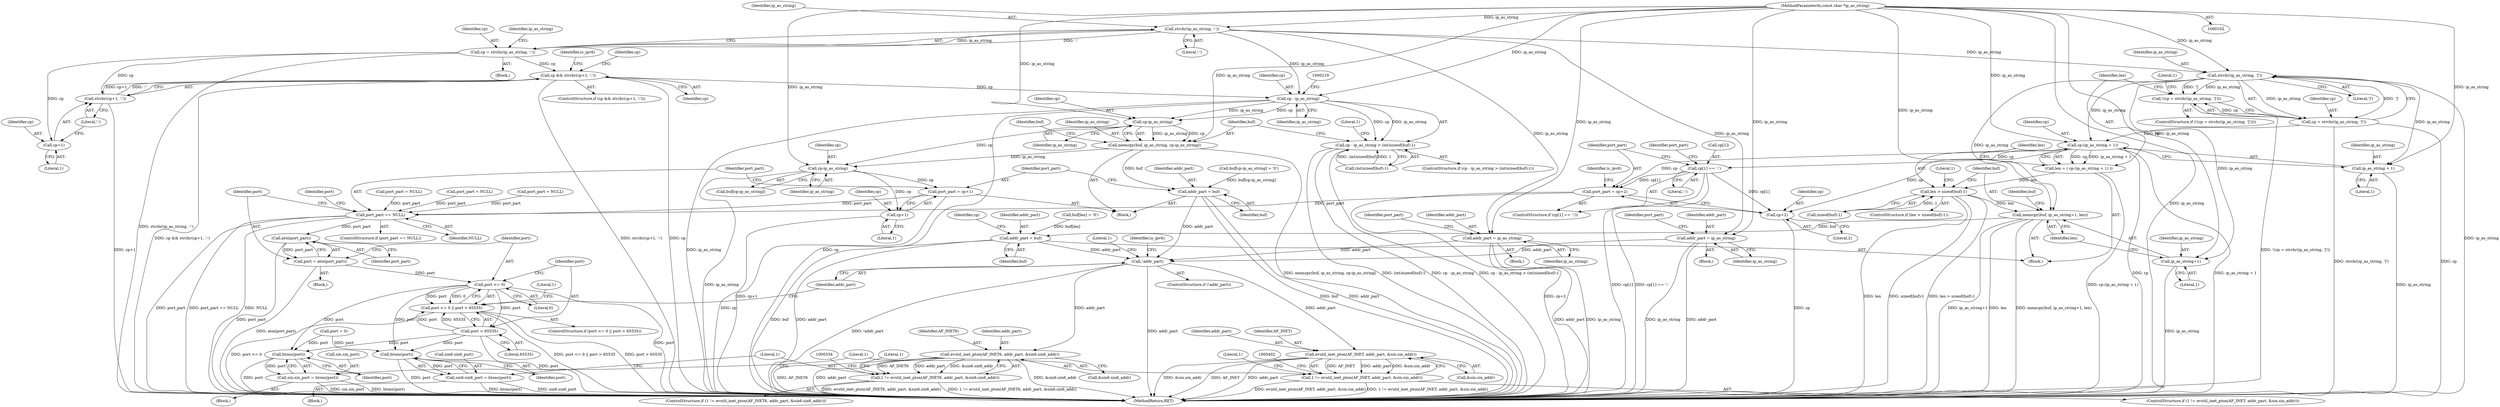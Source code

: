 digraph "0_libevent_329acc18a0768c21ba22522f01a5c7f46cacc4d5@API" {
"1000115" [label="(Call,strchr(ip_as_string, ':'))"];
"1000103" [label="(MethodParameterIn,const char *ip_as_string)"];
"1000113" [label="(Call,cp = strchr(ip_as_string, ':'))"];
"1000188" [label="(Call,cp && strchr(cp+1, ':'))"];
"1000214" [label="(Call,cp - ip_as_string)"];
"1000213" [label="(Call,cp - ip_as_string > (int)sizeof(buf)-1)"];
"1000230" [label="(Call,cp-ip_as_string)"];
"1000227" [label="(Call,memcpy(buf, ip_as_string, cp-ip_as_string))"];
"1000236" [label="(Call,cp-ip_as_string)"];
"1000243" [label="(Call,port_part = cp+1)"];
"1000260" [label="(Call,port_part == NULL)"];
"1000271" [label="(Call,atoi(port_part))"];
"1000269" [label="(Call,port = atoi(port_part))"];
"1000275" [label="(Call,port <= 0)"];
"1000274" [label="(Call,port <= 0 || port > 65535)"];
"1000278" [label="(Call,port > 65535)"];
"1000316" [label="(Call,htons(port))"];
"1000312" [label="(Call,sin6.sin6_port = htons(port))"];
"1000384" [label="(Call,htons(port))"];
"1000380" [label="(Call,sin.sin_port = htons(port))"];
"1000245" [label="(Call,cp+1)"];
"1000240" [label="(Call,addr_part = buf)"];
"1000286" [label="(Call,!addr_part)"];
"1000321" [label="(Call,evutil_inet_pton(AF_INET6, addr_part, &sin6.sin6_addr))"];
"1000319" [label="(Call,1 != evutil_inet_pton(AF_INET6, addr_part, &sin6.sin6_addr))"];
"1000389" [label="(Call,evutil_inet_pton(AF_INET, addr_part, &sin.sin_addr))"];
"1000387" [label="(Call,1 != evutil_inet_pton(AF_INET, addr_part, &sin.sin_addr))"];
"1000190" [label="(Call,strchr(cp+1, ':'))"];
"1000191" [label="(Call,cp+1)"];
"1000129" [label="(Call,strchr(ip_as_string, ']'))"];
"1000126" [label="(Call,!(cp = strchr(ip_as_string, ']')))"];
"1000127" [label="(Call,cp = strchr(ip_as_string, ']'))"];
"1000138" [label="(Call,cp-(ip_as_string + 1))"];
"1000136" [label="(Call,len = ( cp-(ip_as_string + 1) ))"];
"1000144" [label="(Call,len > sizeof(buf)-1)"];
"1000154" [label="(Call,memcpy(buf, ip_as_string+1, len))"];
"1000165" [label="(Call,addr_part = buf)"];
"1000169" [label="(Call,cp[1] == ':')"];
"1000174" [label="(Call,port_part = cp+2)"];
"1000176" [label="(Call,cp+2)"];
"1000140" [label="(Call,ip_as_string + 1)"];
"1000156" [label="(Call,ip_as_string+1)"];
"1000199" [label="(Call,addr_part = ip_as_string)"];
"1000250" [label="(Call,addr_part = ip_as_string)"];
"1000192" [label="(Identifier,cp)"];
"1000174" [label="(Call,port_part = cp+2)"];
"1000317" [label="(Identifier,port)"];
"1000187" [label="(ControlStructure,if (cp && strchr(cp+1, ':')))"];
"1000265" [label="(Identifier,port)"];
"1000106" [label="(Block,)"];
"1000194" [label="(Literal,':')"];
"1000126" [label="(Call,!(cp = strchr(ip_as_string, ']')))"];
"1000387" [label="(Call,1 != evutil_inet_pton(AF_INET, addr_part, &sin.sin_addr))"];
"1000175" [label="(Identifier,port_part)"];
"1000322" [label="(Identifier,AF_INET6)"];
"1000277" [label="(Literal,0)"];
"1000246" [label="(Identifier,cp)"];
"1000178" [label="(Literal,2)"];
"1000146" [label="(Call,sizeof(buf)-1)"];
"1000290" [label="(Literal,1)"];
"1000269" [label="(Call,port = atoi(port_part))"];
"1000361" [label="(Block,)"];
"1000381" [label="(Call,sin.sin_port)"];
"1000123" [label="(Block,)"];
"1000144" [label="(Call,len > sizeof(buf)-1)"];
"1000156" [label="(Call,ip_as_string+1)"];
"1000386" [label="(ControlStructure,if (1 != evutil_inet_pton(AF_INET, addr_part, &sin.sin_addr)))"];
"1000216" [label="(Identifier,ip_as_string)"];
"1000286" [label="(Call,!addr_part)"];
"1000165" [label="(Call,addr_part = buf)"];
"1000213" [label="(Call,cp - ip_as_string > (int)sizeof(buf)-1)"];
"1000287" [label="(Identifier,addr_part)"];
"1000259" [label="(ControlStructure,if (port_part == NULL))"];
"1000208" [label="(Block,)"];
"1000202" [label="(Call,port_part = NULL)"];
"1000168" [label="(ControlStructure,if (cp[1] == ':'))"];
"1000252" [label="(Identifier,ip_as_string)"];
"1000247" [label="(Literal,1)"];
"1000217" [label="(Call,(int)sizeof(buf)-1)"];
"1000117" [label="(Literal,':')"];
"1000176" [label="(Call,cp+2)"];
"1000139" [label="(Identifier,cp)"];
"1000145" [label="(Identifier,len)"];
"1000127" [label="(Call,cp = strchr(ip_as_string, ']'))"];
"1000249" [label="(Block,)"];
"1000128" [label="(Identifier,cp)"];
"1000391" [label="(Identifier,addr_part)"];
"1000274" [label="(Call,port <= 0 || port > 65535)"];
"1000271" [label="(Call,atoi(port_part))"];
"1000243" [label="(Call,port_part = cp+1)"];
"1000158" [label="(Literal,1)"];
"1000313" [label="(Call,sin6.sin6_port)"];
"1000392" [label="(Call,&sin.sin_addr)"];
"1000199" [label="(Call,addr_part = ip_as_string)"];
"1000264" [label="(Call,port = 0)"];
"1000212" [label="(ControlStructure,if (cp - ip_as_string > (int)sizeof(buf)-1))"];
"1000280" [label="(Literal,65535)"];
"1000190" [label="(Call,strchr(cp+1, ':'))"];
"1000384" [label="(Call,htons(port))"];
"1000200" [label="(Identifier,addr_part)"];
"1000388" [label="(Literal,1)"];
"1000197" [label="(Identifier,is_ipv6)"];
"1000279" [label="(Identifier,port)"];
"1000240" [label="(Call,addr_part = buf)"];
"1000285" [label="(ControlStructure,if (!addr_part))"];
"1000312" [label="(Call,sin6.sin6_port = htons(port))"];
"1000235" [label="(Identifier,buf)"];
"1000278" [label="(Call,port > 65535)"];
"1000380" [label="(Call,sin.sin_port = htons(port))"];
"1000143" [label="(ControlStructure,if (len > sizeof(buf)-1))"];
"1000162" [label="(Identifier,buf)"];
"1000171" [label="(Identifier,cp)"];
"1000231" [label="(Identifier,cp)"];
"1000140" [label="(Call,ip_as_string + 1)"];
"1000237" [label="(Identifier,cp)"];
"1000137" [label="(Identifier,len)"];
"1000116" [label="(Identifier,ip_as_string)"];
"1000230" [label="(Call,cp-ip_as_string)"];
"1000125" [label="(ControlStructure,if (!(cp = strchr(ip_as_string, ']'))))"];
"1000390" [label="(Identifier,AF_INET)"];
"1000229" [label="(Identifier,ip_as_string)"];
"1000103" [label="(MethodParameterIn,const char *ip_as_string)"];
"1000276" [label="(Identifier,port)"];
"1000272" [label="(Identifier,port_part)"];
"1000166" [label="(Identifier,addr_part)"];
"1000323" [label="(Identifier,addr_part)"];
"1000273" [label="(ControlStructure,if (port <= 0 || port > 65535))"];
"1000275" [label="(Call,port <= 0)"];
"1000292" [label="(Identifier,is_ipv6)"];
"1000215" [label="(Identifier,cp)"];
"1000169" [label="(Call,cp[1] == ':')"];
"1000160" [label="(Call,buf[len] = '\0')"];
"1000193" [label="(Literal,1)"];
"1000319" [label="(Call,1 != evutil_inet_pton(AF_INET6, addr_part, &sin6.sin6_addr))"];
"1000177" [label="(Identifier,cp)"];
"1000138" [label="(Call,cp-(ip_as_string + 1))"];
"1000318" [label="(ControlStructure,if (1 != evutil_inet_pton(AF_INET6, addr_part, &sin6.sin6_addr)))"];
"1000141" [label="(Identifier,ip_as_string)"];
"1000155" [label="(Identifier,buf)"];
"1000130" [label="(Identifier,ip_as_string)"];
"1000195" [label="(Block,)"];
"1000191" [label="(Call,cp+1)"];
"1000428" [label="(MethodReturn,RET)"];
"1000316" [label="(Call,htons(port))"];
"1000241" [label="(Identifier,addr_part)"];
"1000233" [label="(Call,buf[cp-ip_as_string] = '\0')"];
"1000135" [label="(Literal,1)"];
"1000253" [label="(Call,port_part = NULL)"];
"1000201" [label="(Identifier,ip_as_string)"];
"1000250" [label="(Call,addr_part = ip_as_string)"];
"1000245" [label="(Call,cp+1)"];
"1000159" [label="(Identifier,len)"];
"1000170" [label="(Call,cp[1])"];
"1000157" [label="(Identifier,ip_as_string)"];
"1000330" [label="(Literal,1)"];
"1000232" [label="(Identifier,ip_as_string)"];
"1000270" [label="(Identifier,port)"];
"1000236" [label="(Call,cp-ip_as_string)"];
"1000131" [label="(Literal,']')"];
"1000154" [label="(Call,memcpy(buf, ip_as_string+1, len))"];
"1000113" [label="(Call,cp = strchr(ip_as_string, ':'))"];
"1000115" [label="(Call,strchr(ip_as_string, ':'))"];
"1000227" [label="(Call,memcpy(buf, ip_as_string, cp-ip_as_string))"];
"1000324" [label="(Call,&sin6.sin6_addr)"];
"1000398" [label="(Literal,1)"];
"1000262" [label="(Identifier,NULL)"];
"1000234" [label="(Call,buf[cp-ip_as_string])"];
"1000238" [label="(Identifier,ip_as_string)"];
"1000142" [label="(Literal,1)"];
"1000226" [label="(Literal,1)"];
"1000181" [label="(Identifier,port_part)"];
"1000214" [label="(Call,cp - ip_as_string)"];
"1000261" [label="(Identifier,port_part)"];
"1000188" [label="(Call,cp && strchr(cp+1, ':'))"];
"1000251" [label="(Identifier,addr_part)"];
"1000254" [label="(Identifier,port_part)"];
"1000242" [label="(Identifier,buf)"];
"1000284" [label="(Literal,1)"];
"1000121" [label="(Identifier,ip_as_string)"];
"1000189" [label="(Identifier,cp)"];
"1000153" [label="(Literal,1)"];
"1000114" [label="(Identifier,cp)"];
"1000385" [label="(Identifier,port)"];
"1000244" [label="(Identifier,port_part)"];
"1000268" [label="(Block,)"];
"1000173" [label="(Literal,':')"];
"1000136" [label="(Call,len = ( cp-(ip_as_string + 1) ))"];
"1000260" [label="(Call,port_part == NULL)"];
"1000129" [label="(Call,strchr(ip_as_string, ']'))"];
"1000320" [label="(Literal,1)"];
"1000180" [label="(Call,port_part = NULL)"];
"1000321" [label="(Call,evutil_inet_pton(AF_INET6, addr_part, &sin6.sin6_addr))"];
"1000389" [label="(Call,evutil_inet_pton(AF_INET, addr_part, &sin.sin_addr))"];
"1000207" [label="(Identifier,cp)"];
"1000203" [label="(Identifier,port_part)"];
"1000293" [label="(Block,)"];
"1000167" [label="(Identifier,buf)"];
"1000228" [label="(Identifier,buf)"];
"1000184" [label="(Identifier,is_ipv6)"];
"1000115" -> "1000113"  [label="AST: "];
"1000115" -> "1000117"  [label="CFG: "];
"1000116" -> "1000115"  [label="AST: "];
"1000117" -> "1000115"  [label="AST: "];
"1000113" -> "1000115"  [label="CFG: "];
"1000115" -> "1000113"  [label="DDG: ip_as_string"];
"1000115" -> "1000113"  [label="DDG: ':'"];
"1000103" -> "1000115"  [label="DDG: ip_as_string"];
"1000115" -> "1000129"  [label="DDG: ip_as_string"];
"1000115" -> "1000199"  [label="DDG: ip_as_string"];
"1000115" -> "1000214"  [label="DDG: ip_as_string"];
"1000115" -> "1000250"  [label="DDG: ip_as_string"];
"1000103" -> "1000102"  [label="AST: "];
"1000103" -> "1000428"  [label="DDG: ip_as_string"];
"1000103" -> "1000129"  [label="DDG: ip_as_string"];
"1000103" -> "1000138"  [label="DDG: ip_as_string"];
"1000103" -> "1000140"  [label="DDG: ip_as_string"];
"1000103" -> "1000154"  [label="DDG: ip_as_string"];
"1000103" -> "1000156"  [label="DDG: ip_as_string"];
"1000103" -> "1000199"  [label="DDG: ip_as_string"];
"1000103" -> "1000214"  [label="DDG: ip_as_string"];
"1000103" -> "1000227"  [label="DDG: ip_as_string"];
"1000103" -> "1000230"  [label="DDG: ip_as_string"];
"1000103" -> "1000236"  [label="DDG: ip_as_string"];
"1000103" -> "1000250"  [label="DDG: ip_as_string"];
"1000113" -> "1000106"  [label="AST: "];
"1000114" -> "1000113"  [label="AST: "];
"1000121" -> "1000113"  [label="CFG: "];
"1000113" -> "1000428"  [label="DDG: strchr(ip_as_string, ':')"];
"1000113" -> "1000188"  [label="DDG: cp"];
"1000113" -> "1000190"  [label="DDG: cp"];
"1000113" -> "1000191"  [label="DDG: cp"];
"1000188" -> "1000187"  [label="AST: "];
"1000188" -> "1000189"  [label="CFG: "];
"1000188" -> "1000190"  [label="CFG: "];
"1000189" -> "1000188"  [label="AST: "];
"1000190" -> "1000188"  [label="AST: "];
"1000197" -> "1000188"  [label="CFG: "];
"1000207" -> "1000188"  [label="CFG: "];
"1000188" -> "1000428"  [label="DDG: cp && strchr(cp+1, ':')"];
"1000188" -> "1000428"  [label="DDG: strchr(cp+1, ':')"];
"1000188" -> "1000428"  [label="DDG: cp"];
"1000190" -> "1000188"  [label="DDG: cp+1"];
"1000190" -> "1000188"  [label="DDG: ':'"];
"1000188" -> "1000214"  [label="DDG: cp"];
"1000214" -> "1000213"  [label="AST: "];
"1000214" -> "1000216"  [label="CFG: "];
"1000215" -> "1000214"  [label="AST: "];
"1000216" -> "1000214"  [label="AST: "];
"1000219" -> "1000214"  [label="CFG: "];
"1000214" -> "1000428"  [label="DDG: ip_as_string"];
"1000214" -> "1000428"  [label="DDG: cp"];
"1000214" -> "1000213"  [label="DDG: cp"];
"1000214" -> "1000213"  [label="DDG: ip_as_string"];
"1000214" -> "1000230"  [label="DDG: cp"];
"1000214" -> "1000230"  [label="DDG: ip_as_string"];
"1000213" -> "1000212"  [label="AST: "];
"1000213" -> "1000217"  [label="CFG: "];
"1000217" -> "1000213"  [label="AST: "];
"1000226" -> "1000213"  [label="CFG: "];
"1000228" -> "1000213"  [label="CFG: "];
"1000213" -> "1000428"  [label="DDG: (int)sizeof(buf)-1"];
"1000213" -> "1000428"  [label="DDG: cp - ip_as_string"];
"1000213" -> "1000428"  [label="DDG: cp - ip_as_string > (int)sizeof(buf)-1"];
"1000217" -> "1000213"  [label="DDG: (int)sizeof(buf)"];
"1000217" -> "1000213"  [label="DDG: 1"];
"1000230" -> "1000227"  [label="AST: "];
"1000230" -> "1000232"  [label="CFG: "];
"1000231" -> "1000230"  [label="AST: "];
"1000232" -> "1000230"  [label="AST: "];
"1000227" -> "1000230"  [label="CFG: "];
"1000230" -> "1000227"  [label="DDG: ip_as_string"];
"1000230" -> "1000227"  [label="DDG: cp"];
"1000230" -> "1000236"  [label="DDG: cp"];
"1000227" -> "1000208"  [label="AST: "];
"1000228" -> "1000227"  [label="AST: "];
"1000229" -> "1000227"  [label="AST: "];
"1000235" -> "1000227"  [label="CFG: "];
"1000227" -> "1000428"  [label="DDG: memcpy(buf, ip_as_string, cp-ip_as_string)"];
"1000227" -> "1000236"  [label="DDG: ip_as_string"];
"1000227" -> "1000240"  [label="DDG: buf"];
"1000236" -> "1000234"  [label="AST: "];
"1000236" -> "1000238"  [label="CFG: "];
"1000237" -> "1000236"  [label="AST: "];
"1000238" -> "1000236"  [label="AST: "];
"1000234" -> "1000236"  [label="CFG: "];
"1000236" -> "1000428"  [label="DDG: ip_as_string"];
"1000236" -> "1000243"  [label="DDG: cp"];
"1000236" -> "1000245"  [label="DDG: cp"];
"1000243" -> "1000208"  [label="AST: "];
"1000243" -> "1000245"  [label="CFG: "];
"1000244" -> "1000243"  [label="AST: "];
"1000245" -> "1000243"  [label="AST: "];
"1000261" -> "1000243"  [label="CFG: "];
"1000243" -> "1000428"  [label="DDG: cp+1"];
"1000243" -> "1000260"  [label="DDG: port_part"];
"1000260" -> "1000259"  [label="AST: "];
"1000260" -> "1000262"  [label="CFG: "];
"1000261" -> "1000260"  [label="AST: "];
"1000262" -> "1000260"  [label="AST: "];
"1000265" -> "1000260"  [label="CFG: "];
"1000270" -> "1000260"  [label="CFG: "];
"1000260" -> "1000428"  [label="DDG: port_part == NULL"];
"1000260" -> "1000428"  [label="DDG: NULL"];
"1000260" -> "1000428"  [label="DDG: port_part"];
"1000253" -> "1000260"  [label="DDG: port_part"];
"1000180" -> "1000260"  [label="DDG: port_part"];
"1000202" -> "1000260"  [label="DDG: port_part"];
"1000174" -> "1000260"  [label="DDG: port_part"];
"1000260" -> "1000271"  [label="DDG: port_part"];
"1000271" -> "1000269"  [label="AST: "];
"1000271" -> "1000272"  [label="CFG: "];
"1000272" -> "1000271"  [label="AST: "];
"1000269" -> "1000271"  [label="CFG: "];
"1000271" -> "1000428"  [label="DDG: port_part"];
"1000271" -> "1000269"  [label="DDG: port_part"];
"1000269" -> "1000268"  [label="AST: "];
"1000270" -> "1000269"  [label="AST: "];
"1000276" -> "1000269"  [label="CFG: "];
"1000269" -> "1000428"  [label="DDG: atoi(port_part)"];
"1000269" -> "1000275"  [label="DDG: port"];
"1000275" -> "1000274"  [label="AST: "];
"1000275" -> "1000277"  [label="CFG: "];
"1000276" -> "1000275"  [label="AST: "];
"1000277" -> "1000275"  [label="AST: "];
"1000279" -> "1000275"  [label="CFG: "];
"1000274" -> "1000275"  [label="CFG: "];
"1000275" -> "1000428"  [label="DDG: port"];
"1000275" -> "1000274"  [label="DDG: port"];
"1000275" -> "1000274"  [label="DDG: 0"];
"1000275" -> "1000278"  [label="DDG: port"];
"1000275" -> "1000316"  [label="DDG: port"];
"1000275" -> "1000384"  [label="DDG: port"];
"1000274" -> "1000273"  [label="AST: "];
"1000274" -> "1000278"  [label="CFG: "];
"1000278" -> "1000274"  [label="AST: "];
"1000284" -> "1000274"  [label="CFG: "];
"1000287" -> "1000274"  [label="CFG: "];
"1000274" -> "1000428"  [label="DDG: port <= 0"];
"1000274" -> "1000428"  [label="DDG: port <= 0 || port > 65535"];
"1000274" -> "1000428"  [label="DDG: port > 65535"];
"1000278" -> "1000274"  [label="DDG: port"];
"1000278" -> "1000274"  [label="DDG: 65535"];
"1000278" -> "1000280"  [label="CFG: "];
"1000279" -> "1000278"  [label="AST: "];
"1000280" -> "1000278"  [label="AST: "];
"1000278" -> "1000428"  [label="DDG: port"];
"1000278" -> "1000316"  [label="DDG: port"];
"1000278" -> "1000384"  [label="DDG: port"];
"1000316" -> "1000312"  [label="AST: "];
"1000316" -> "1000317"  [label="CFG: "];
"1000317" -> "1000316"  [label="AST: "];
"1000312" -> "1000316"  [label="CFG: "];
"1000316" -> "1000428"  [label="DDG: port"];
"1000316" -> "1000312"  [label="DDG: port"];
"1000264" -> "1000316"  [label="DDG: port"];
"1000312" -> "1000293"  [label="AST: "];
"1000313" -> "1000312"  [label="AST: "];
"1000320" -> "1000312"  [label="CFG: "];
"1000312" -> "1000428"  [label="DDG: htons(port)"];
"1000312" -> "1000428"  [label="DDG: sin6.sin6_port"];
"1000384" -> "1000380"  [label="AST: "];
"1000384" -> "1000385"  [label="CFG: "];
"1000385" -> "1000384"  [label="AST: "];
"1000380" -> "1000384"  [label="CFG: "];
"1000384" -> "1000428"  [label="DDG: port"];
"1000384" -> "1000380"  [label="DDG: port"];
"1000264" -> "1000384"  [label="DDG: port"];
"1000380" -> "1000361"  [label="AST: "];
"1000381" -> "1000380"  [label="AST: "];
"1000388" -> "1000380"  [label="CFG: "];
"1000380" -> "1000428"  [label="DDG: htons(port)"];
"1000380" -> "1000428"  [label="DDG: sin.sin_port"];
"1000245" -> "1000247"  [label="CFG: "];
"1000246" -> "1000245"  [label="AST: "];
"1000247" -> "1000245"  [label="AST: "];
"1000245" -> "1000428"  [label="DDG: cp"];
"1000240" -> "1000208"  [label="AST: "];
"1000240" -> "1000242"  [label="CFG: "];
"1000241" -> "1000240"  [label="AST: "];
"1000242" -> "1000240"  [label="AST: "];
"1000244" -> "1000240"  [label="CFG: "];
"1000240" -> "1000428"  [label="DDG: buf"];
"1000240" -> "1000428"  [label="DDG: addr_part"];
"1000233" -> "1000240"  [label="DDG: buf[cp-ip_as_string]"];
"1000240" -> "1000286"  [label="DDG: addr_part"];
"1000286" -> "1000285"  [label="AST: "];
"1000286" -> "1000287"  [label="CFG: "];
"1000287" -> "1000286"  [label="AST: "];
"1000290" -> "1000286"  [label="CFG: "];
"1000292" -> "1000286"  [label="CFG: "];
"1000286" -> "1000428"  [label="DDG: !addr_part"];
"1000286" -> "1000428"  [label="DDG: addr_part"];
"1000250" -> "1000286"  [label="DDG: addr_part"];
"1000199" -> "1000286"  [label="DDG: addr_part"];
"1000165" -> "1000286"  [label="DDG: addr_part"];
"1000286" -> "1000321"  [label="DDG: addr_part"];
"1000286" -> "1000389"  [label="DDG: addr_part"];
"1000321" -> "1000319"  [label="AST: "];
"1000321" -> "1000324"  [label="CFG: "];
"1000322" -> "1000321"  [label="AST: "];
"1000323" -> "1000321"  [label="AST: "];
"1000324" -> "1000321"  [label="AST: "];
"1000319" -> "1000321"  [label="CFG: "];
"1000321" -> "1000428"  [label="DDG: &sin6.sin6_addr"];
"1000321" -> "1000428"  [label="DDG: AF_INET6"];
"1000321" -> "1000428"  [label="DDG: addr_part"];
"1000321" -> "1000319"  [label="DDG: AF_INET6"];
"1000321" -> "1000319"  [label="DDG: addr_part"];
"1000321" -> "1000319"  [label="DDG: &sin6.sin6_addr"];
"1000319" -> "1000318"  [label="AST: "];
"1000320" -> "1000319"  [label="AST: "];
"1000330" -> "1000319"  [label="CFG: "];
"1000334" -> "1000319"  [label="CFG: "];
"1000319" -> "1000428"  [label="DDG: 1 != evutil_inet_pton(AF_INET6, addr_part, &sin6.sin6_addr)"];
"1000319" -> "1000428"  [label="DDG: evutil_inet_pton(AF_INET6, addr_part, &sin6.sin6_addr)"];
"1000389" -> "1000387"  [label="AST: "];
"1000389" -> "1000392"  [label="CFG: "];
"1000390" -> "1000389"  [label="AST: "];
"1000391" -> "1000389"  [label="AST: "];
"1000392" -> "1000389"  [label="AST: "];
"1000387" -> "1000389"  [label="CFG: "];
"1000389" -> "1000428"  [label="DDG: &sin.sin_addr"];
"1000389" -> "1000428"  [label="DDG: AF_INET"];
"1000389" -> "1000428"  [label="DDG: addr_part"];
"1000389" -> "1000387"  [label="DDG: AF_INET"];
"1000389" -> "1000387"  [label="DDG: addr_part"];
"1000389" -> "1000387"  [label="DDG: &sin.sin_addr"];
"1000387" -> "1000386"  [label="AST: "];
"1000388" -> "1000387"  [label="AST: "];
"1000398" -> "1000387"  [label="CFG: "];
"1000402" -> "1000387"  [label="CFG: "];
"1000387" -> "1000428"  [label="DDG: evutil_inet_pton(AF_INET, addr_part, &sin.sin_addr)"];
"1000387" -> "1000428"  [label="DDG: 1 != evutil_inet_pton(AF_INET, addr_part, &sin.sin_addr)"];
"1000190" -> "1000194"  [label="CFG: "];
"1000191" -> "1000190"  [label="AST: "];
"1000194" -> "1000190"  [label="AST: "];
"1000190" -> "1000428"  [label="DDG: cp+1"];
"1000191" -> "1000193"  [label="CFG: "];
"1000192" -> "1000191"  [label="AST: "];
"1000193" -> "1000191"  [label="AST: "];
"1000194" -> "1000191"  [label="CFG: "];
"1000129" -> "1000127"  [label="AST: "];
"1000129" -> "1000131"  [label="CFG: "];
"1000130" -> "1000129"  [label="AST: "];
"1000131" -> "1000129"  [label="AST: "];
"1000127" -> "1000129"  [label="CFG: "];
"1000129" -> "1000428"  [label="DDG: ip_as_string"];
"1000129" -> "1000126"  [label="DDG: ip_as_string"];
"1000129" -> "1000126"  [label="DDG: ']'"];
"1000129" -> "1000127"  [label="DDG: ip_as_string"];
"1000129" -> "1000127"  [label="DDG: ']'"];
"1000129" -> "1000138"  [label="DDG: ip_as_string"];
"1000129" -> "1000140"  [label="DDG: ip_as_string"];
"1000129" -> "1000154"  [label="DDG: ip_as_string"];
"1000129" -> "1000156"  [label="DDG: ip_as_string"];
"1000126" -> "1000125"  [label="AST: "];
"1000126" -> "1000127"  [label="CFG: "];
"1000127" -> "1000126"  [label="AST: "];
"1000135" -> "1000126"  [label="CFG: "];
"1000137" -> "1000126"  [label="CFG: "];
"1000126" -> "1000428"  [label="DDG: !(cp = strchr(ip_as_string, ']'))"];
"1000127" -> "1000126"  [label="DDG: cp"];
"1000128" -> "1000127"  [label="AST: "];
"1000127" -> "1000428"  [label="DDG: strchr(ip_as_string, ']')"];
"1000127" -> "1000428"  [label="DDG: cp"];
"1000127" -> "1000138"  [label="DDG: cp"];
"1000138" -> "1000136"  [label="AST: "];
"1000138" -> "1000140"  [label="CFG: "];
"1000139" -> "1000138"  [label="AST: "];
"1000140" -> "1000138"  [label="AST: "];
"1000136" -> "1000138"  [label="CFG: "];
"1000138" -> "1000428"  [label="DDG: cp"];
"1000138" -> "1000428"  [label="DDG: ip_as_string + 1"];
"1000138" -> "1000136"  [label="DDG: cp"];
"1000138" -> "1000136"  [label="DDG: ip_as_string + 1"];
"1000138" -> "1000169"  [label="DDG: cp"];
"1000138" -> "1000174"  [label="DDG: cp"];
"1000138" -> "1000176"  [label="DDG: cp"];
"1000136" -> "1000123"  [label="AST: "];
"1000137" -> "1000136"  [label="AST: "];
"1000145" -> "1000136"  [label="CFG: "];
"1000136" -> "1000428"  [label="DDG: cp-(ip_as_string + 1)"];
"1000136" -> "1000144"  [label="DDG: len"];
"1000144" -> "1000143"  [label="AST: "];
"1000144" -> "1000146"  [label="CFG: "];
"1000145" -> "1000144"  [label="AST: "];
"1000146" -> "1000144"  [label="AST: "];
"1000153" -> "1000144"  [label="CFG: "];
"1000155" -> "1000144"  [label="CFG: "];
"1000144" -> "1000428"  [label="DDG: len > sizeof(buf)-1"];
"1000144" -> "1000428"  [label="DDG: len"];
"1000144" -> "1000428"  [label="DDG: sizeof(buf)-1"];
"1000146" -> "1000144"  [label="DDG: 1"];
"1000144" -> "1000154"  [label="DDG: len"];
"1000154" -> "1000123"  [label="AST: "];
"1000154" -> "1000159"  [label="CFG: "];
"1000155" -> "1000154"  [label="AST: "];
"1000156" -> "1000154"  [label="AST: "];
"1000159" -> "1000154"  [label="AST: "];
"1000162" -> "1000154"  [label="CFG: "];
"1000154" -> "1000428"  [label="DDG: len"];
"1000154" -> "1000428"  [label="DDG: memcpy(buf, ip_as_string+1, len)"];
"1000154" -> "1000428"  [label="DDG: ip_as_string+1"];
"1000154" -> "1000165"  [label="DDG: buf"];
"1000165" -> "1000123"  [label="AST: "];
"1000165" -> "1000167"  [label="CFG: "];
"1000166" -> "1000165"  [label="AST: "];
"1000167" -> "1000165"  [label="AST: "];
"1000171" -> "1000165"  [label="CFG: "];
"1000165" -> "1000428"  [label="DDG: addr_part"];
"1000165" -> "1000428"  [label="DDG: buf"];
"1000160" -> "1000165"  [label="DDG: buf[len]"];
"1000169" -> "1000168"  [label="AST: "];
"1000169" -> "1000173"  [label="CFG: "];
"1000170" -> "1000169"  [label="AST: "];
"1000173" -> "1000169"  [label="AST: "];
"1000175" -> "1000169"  [label="CFG: "];
"1000181" -> "1000169"  [label="CFG: "];
"1000169" -> "1000428"  [label="DDG: cp[1] == ':'"];
"1000169" -> "1000428"  [label="DDG: cp[1]"];
"1000169" -> "1000174"  [label="DDG: cp[1]"];
"1000169" -> "1000176"  [label="DDG: cp[1]"];
"1000174" -> "1000168"  [label="AST: "];
"1000174" -> "1000176"  [label="CFG: "];
"1000175" -> "1000174"  [label="AST: "];
"1000176" -> "1000174"  [label="AST: "];
"1000184" -> "1000174"  [label="CFG: "];
"1000174" -> "1000428"  [label="DDG: cp+2"];
"1000176" -> "1000178"  [label="CFG: "];
"1000177" -> "1000176"  [label="AST: "];
"1000178" -> "1000176"  [label="AST: "];
"1000176" -> "1000428"  [label="DDG: cp"];
"1000140" -> "1000142"  [label="CFG: "];
"1000141" -> "1000140"  [label="AST: "];
"1000142" -> "1000140"  [label="AST: "];
"1000140" -> "1000428"  [label="DDG: ip_as_string"];
"1000156" -> "1000158"  [label="CFG: "];
"1000157" -> "1000156"  [label="AST: "];
"1000158" -> "1000156"  [label="AST: "];
"1000159" -> "1000156"  [label="CFG: "];
"1000156" -> "1000428"  [label="DDG: ip_as_string"];
"1000199" -> "1000195"  [label="AST: "];
"1000199" -> "1000201"  [label="CFG: "];
"1000200" -> "1000199"  [label="AST: "];
"1000201" -> "1000199"  [label="AST: "];
"1000203" -> "1000199"  [label="CFG: "];
"1000199" -> "1000428"  [label="DDG: ip_as_string"];
"1000199" -> "1000428"  [label="DDG: addr_part"];
"1000250" -> "1000249"  [label="AST: "];
"1000250" -> "1000252"  [label="CFG: "];
"1000251" -> "1000250"  [label="AST: "];
"1000252" -> "1000250"  [label="AST: "];
"1000254" -> "1000250"  [label="CFG: "];
"1000250" -> "1000428"  [label="DDG: addr_part"];
"1000250" -> "1000428"  [label="DDG: ip_as_string"];
}
